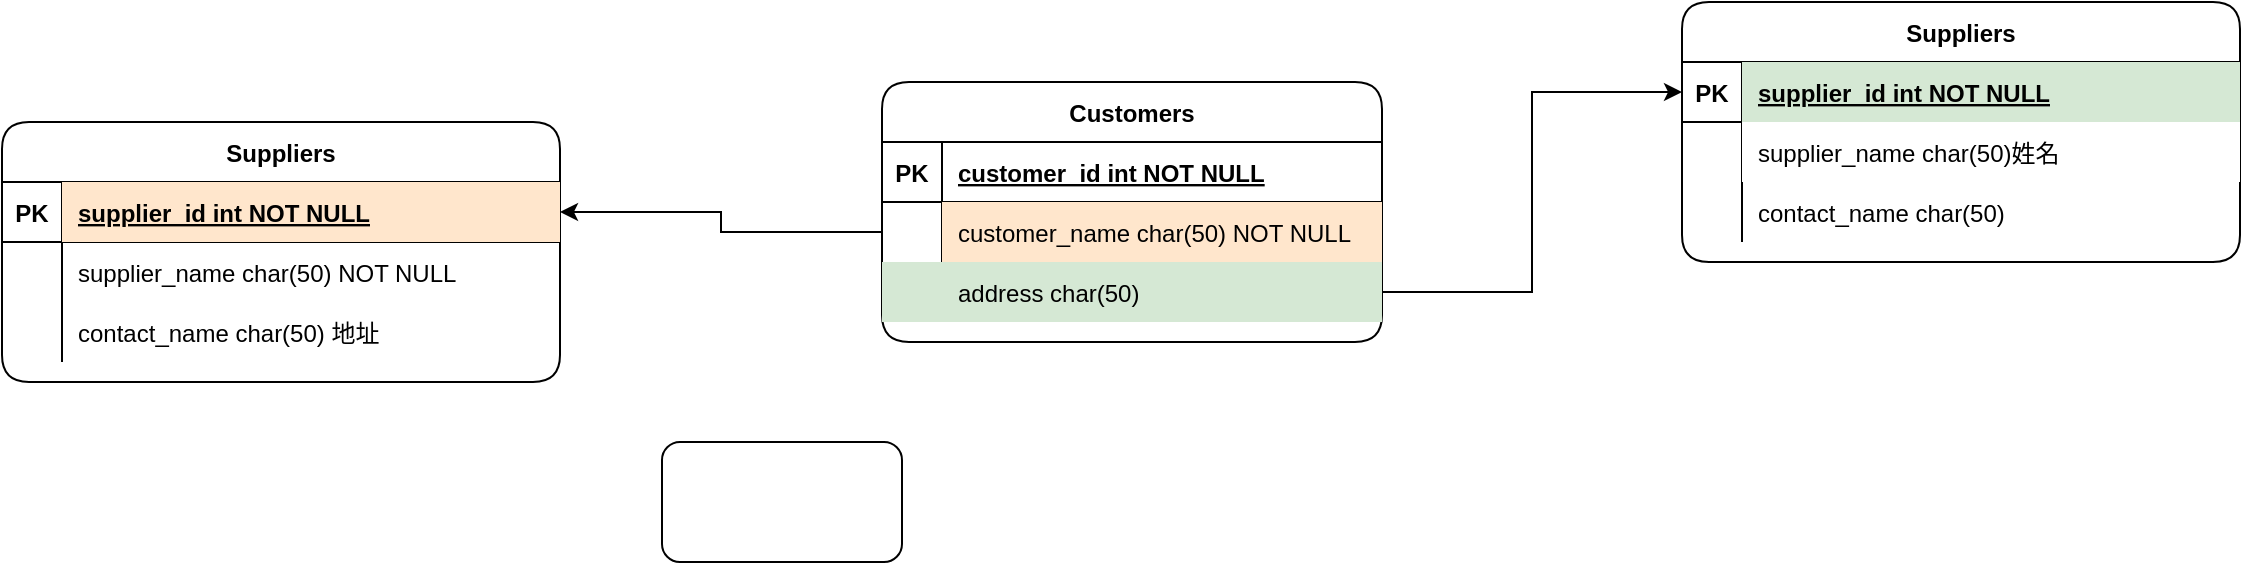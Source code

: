 <mxfile version="14.8.0" type="github"><diagram id="8qoIoQpgj1S4_5ZjB1SO" name="第 1 页"><mxGraphModel dx="1038" dy="548" grid="1" gridSize="10" guides="1" tooltips="1" connect="1" arrows="1" fold="1" page="1" pageScale="1" pageWidth="690" pageHeight="980" math="0" shadow="0"><root><mxCell id="0"/><mxCell id="1" parent="0"/><mxCell id="p7dlsiF5pYX2ZSpxD7Mj-1" value="Suppliers" style="shape=table;startSize=30;container=1;collapsible=1;childLayout=tableLayout;fixedRows=1;rowLines=0;fontStyle=1;align=center;resizeLast=1;shadow=0;rounded=1;" parent="1" vertex="1"><mxGeometry x="30" y="140" width="279" height="130" as="geometry"/></mxCell><mxCell id="p7dlsiF5pYX2ZSpxD7Mj-2" value="" style="shape=partialRectangle;collapsible=0;dropTarget=0;pointerEvents=0;fillColor=none;points=[[0,0.5],[1,0.5]];portConstraint=eastwest;top=0;left=0;right=0;bottom=1;rounded=1;" parent="p7dlsiF5pYX2ZSpxD7Mj-1" vertex="1"><mxGeometry y="30" width="279" height="30" as="geometry"/></mxCell><mxCell id="p7dlsiF5pYX2ZSpxD7Mj-3" value="PK" style="shape=partialRectangle;overflow=hidden;connectable=0;fillColor=none;top=0;left=0;bottom=0;right=0;fontStyle=1;rounded=1;" parent="p7dlsiF5pYX2ZSpxD7Mj-2" vertex="1"><mxGeometry width="30" height="30" as="geometry"/></mxCell><mxCell id="p7dlsiF5pYX2ZSpxD7Mj-4" value="supplier_id int NOT NULL " style="shape=partialRectangle;overflow=hidden;connectable=0;top=0;left=0;bottom=0;right=0;align=left;spacingLeft=6;fontStyle=5;rounded=1;fillColor=#ffe6cc;strokeColor=#d79b00;" parent="p7dlsiF5pYX2ZSpxD7Mj-2" vertex="1"><mxGeometry x="30" width="249" height="30" as="geometry"/></mxCell><mxCell id="p7dlsiF5pYX2ZSpxD7Mj-5" value="" style="shape=partialRectangle;collapsible=0;dropTarget=0;pointerEvents=0;fillColor=none;points=[[0,0.5],[1,0.5]];portConstraint=eastwest;top=0;left=0;right=0;bottom=0;rounded=1;" parent="p7dlsiF5pYX2ZSpxD7Mj-1" vertex="1"><mxGeometry y="60" width="279" height="30" as="geometry"/></mxCell><mxCell id="p7dlsiF5pYX2ZSpxD7Mj-6" value="" style="shape=partialRectangle;overflow=hidden;connectable=0;fillColor=none;top=0;left=0;bottom=0;right=0;rounded=1;" parent="p7dlsiF5pYX2ZSpxD7Mj-5" vertex="1"><mxGeometry width="30" height="30" as="geometry"/></mxCell><mxCell id="p7dlsiF5pYX2ZSpxD7Mj-7" value="supplier_name char(50) NOT NULL" style="shape=partialRectangle;overflow=hidden;connectable=0;fillColor=none;top=0;left=0;bottom=0;right=0;align=left;spacingLeft=6;rounded=1;" parent="p7dlsiF5pYX2ZSpxD7Mj-5" vertex="1"><mxGeometry x="30" width="249" height="30" as="geometry"/></mxCell><mxCell id="p7dlsiF5pYX2ZSpxD7Mj-8" value="" style="shape=partialRectangle;collapsible=0;dropTarget=0;pointerEvents=0;fillColor=none;points=[[0,0.5],[1,0.5]];portConstraint=eastwest;top=0;left=0;right=0;bottom=0;rounded=1;" parent="p7dlsiF5pYX2ZSpxD7Mj-1" vertex="1"><mxGeometry y="90" width="279" height="30" as="geometry"/></mxCell><mxCell id="p7dlsiF5pYX2ZSpxD7Mj-9" value="" style="shape=partialRectangle;overflow=hidden;connectable=0;fillColor=none;top=0;left=0;bottom=0;right=0;rounded=1;" parent="p7dlsiF5pYX2ZSpxD7Mj-8" vertex="1"><mxGeometry width="30" height="30" as="geometry"/></mxCell><mxCell id="p7dlsiF5pYX2ZSpxD7Mj-10" value="contact_name char(50) 地址" style="shape=partialRectangle;overflow=hidden;connectable=0;fillColor=none;top=0;left=0;bottom=0;right=0;align=left;spacingLeft=6;rounded=1;" parent="p7dlsiF5pYX2ZSpxD7Mj-8" vertex="1"><mxGeometry x="30" width="249" height="30" as="geometry"/></mxCell><mxCell id="p7dlsiF5pYX2ZSpxD7Mj-11" value="Customers" style="shape=table;startSize=30;container=1;collapsible=1;childLayout=tableLayout;fixedRows=1;rowLines=0;fontStyle=1;align=center;resizeLast=1;rounded=1;" parent="1" vertex="1"><mxGeometry x="470" y="120" width="250" height="130" as="geometry"/></mxCell><mxCell id="p7dlsiF5pYX2ZSpxD7Mj-12" value="" style="shape=partialRectangle;collapsible=0;dropTarget=0;pointerEvents=0;fillColor=none;points=[[0,0.5],[1,0.5]];portConstraint=eastwest;top=0;left=0;right=0;bottom=1;rounded=1;" parent="p7dlsiF5pYX2ZSpxD7Mj-11" vertex="1"><mxGeometry y="30" width="250" height="30" as="geometry"/></mxCell><mxCell id="p7dlsiF5pYX2ZSpxD7Mj-13" value="PK" style="shape=partialRectangle;overflow=hidden;connectable=0;fillColor=none;top=0;left=0;bottom=0;right=0;fontStyle=1;rounded=1;" parent="p7dlsiF5pYX2ZSpxD7Mj-12" vertex="1"><mxGeometry width="30" height="30" as="geometry"/></mxCell><mxCell id="p7dlsiF5pYX2ZSpxD7Mj-14" value="customer_id int NOT NULL " style="shape=partialRectangle;overflow=hidden;connectable=0;fillColor=none;top=0;left=0;bottom=0;right=0;align=left;spacingLeft=6;fontStyle=5;rounded=1;" parent="p7dlsiF5pYX2ZSpxD7Mj-12" vertex="1"><mxGeometry x="30" width="220" height="30" as="geometry"/></mxCell><mxCell id="p7dlsiF5pYX2ZSpxD7Mj-15" value="" style="shape=partialRectangle;collapsible=0;dropTarget=0;pointerEvents=0;fillColor=none;points=[[0,0.5],[1,0.5]];portConstraint=eastwest;top=0;left=0;right=0;bottom=0;rounded=1;" parent="p7dlsiF5pYX2ZSpxD7Mj-11" vertex="1"><mxGeometry y="60" width="250" height="30" as="geometry"/></mxCell><mxCell id="p7dlsiF5pYX2ZSpxD7Mj-16" value="" style="shape=partialRectangle;overflow=hidden;connectable=0;fillColor=none;top=0;left=0;bottom=0;right=0;rounded=1;" parent="p7dlsiF5pYX2ZSpxD7Mj-15" vertex="1"><mxGeometry width="30" height="30" as="geometry"/></mxCell><mxCell id="p7dlsiF5pYX2ZSpxD7Mj-17" value="customer_name char(50) NOT NULL" style="shape=partialRectangle;overflow=hidden;connectable=0;top=0;left=0;bottom=0;right=0;align=left;spacingLeft=6;rounded=1;fillColor=#ffe6cc;strokeColor=#d79b00;" parent="p7dlsiF5pYX2ZSpxD7Mj-15" vertex="1"><mxGeometry x="30" width="220" height="30" as="geometry"/></mxCell><mxCell id="p7dlsiF5pYX2ZSpxD7Mj-18" value="" style="shape=partialRectangle;collapsible=0;dropTarget=0;pointerEvents=0;fillColor=#d5e8d4;points=[[0,0.5],[1,0.5]];portConstraint=eastwest;top=0;left=0;right=0;bottom=0;rounded=1;strokeColor=#82b366;" parent="p7dlsiF5pYX2ZSpxD7Mj-11" vertex="1"><mxGeometry y="90" width="250" height="30" as="geometry"/></mxCell><mxCell id="p7dlsiF5pYX2ZSpxD7Mj-19" value="" style="shape=partialRectangle;overflow=hidden;connectable=0;fillColor=none;top=0;left=0;bottom=0;right=0;rounded=1;" parent="p7dlsiF5pYX2ZSpxD7Mj-18" vertex="1"><mxGeometry width="30" height="30" as="geometry"/></mxCell><mxCell id="p7dlsiF5pYX2ZSpxD7Mj-20" value="address char(50)" style="shape=partialRectangle;overflow=hidden;connectable=0;top=0;left=0;bottom=0;right=0;align=left;spacingLeft=6;rounded=1;fillColor=#d5e8d4;strokeColor=#82b366;" parent="p7dlsiF5pYX2ZSpxD7Mj-18" vertex="1"><mxGeometry x="30" width="220" height="30" as="geometry"/></mxCell><mxCell id="p7dlsiF5pYX2ZSpxD7Mj-31" value="Suppliers" style="shape=table;startSize=30;container=1;collapsible=1;childLayout=tableLayout;fixedRows=1;rowLines=0;fontStyle=1;align=center;resizeLast=1;rounded=1;" parent="1" vertex="1"><mxGeometry x="870" y="80" width="279" height="130" as="geometry"/></mxCell><mxCell id="p7dlsiF5pYX2ZSpxD7Mj-32" value="" style="shape=partialRectangle;collapsible=0;dropTarget=0;pointerEvents=0;fillColor=none;points=[[0,0.5],[1,0.5]];portConstraint=eastwest;top=0;left=0;right=0;bottom=1;rounded=1;" parent="p7dlsiF5pYX2ZSpxD7Mj-31" vertex="1"><mxGeometry y="30" width="279" height="30" as="geometry"/></mxCell><mxCell id="p7dlsiF5pYX2ZSpxD7Mj-33" value="PK" style="shape=partialRectangle;overflow=hidden;connectable=0;fillColor=none;top=0;left=0;bottom=0;right=0;fontStyle=1;rounded=1;" parent="p7dlsiF5pYX2ZSpxD7Mj-32" vertex="1"><mxGeometry width="30" height="30" as="geometry"/></mxCell><mxCell id="p7dlsiF5pYX2ZSpxD7Mj-34" value="supplier_id int NOT NULL " style="shape=partialRectangle;overflow=hidden;connectable=0;top=0;left=0;bottom=0;right=0;align=left;spacingLeft=6;fontStyle=5;rounded=1;fillColor=#d5e8d4;strokeColor=#82b366;" parent="p7dlsiF5pYX2ZSpxD7Mj-32" vertex="1"><mxGeometry x="30" width="249" height="30" as="geometry"/></mxCell><mxCell id="p7dlsiF5pYX2ZSpxD7Mj-35" value="" style="shape=partialRectangle;collapsible=0;dropTarget=0;pointerEvents=0;fillColor=none;points=[[0,0.5],[1,0.5]];portConstraint=eastwest;top=0;left=0;right=0;bottom=0;rounded=1;" parent="p7dlsiF5pYX2ZSpxD7Mj-31" vertex="1"><mxGeometry y="60" width="279" height="30" as="geometry"/></mxCell><mxCell id="p7dlsiF5pYX2ZSpxD7Mj-36" value="" style="shape=partialRectangle;overflow=hidden;connectable=0;fillColor=none;top=0;left=0;bottom=0;right=0;rounded=1;" parent="p7dlsiF5pYX2ZSpxD7Mj-35" vertex="1"><mxGeometry width="30" height="30" as="geometry"/></mxCell><mxCell id="p7dlsiF5pYX2ZSpxD7Mj-37" value="supplier_name char(50)姓名" style="shape=partialRectangle;overflow=hidden;connectable=0;top=0;left=0;bottom=0;right=0;align=left;spacingLeft=6;rounded=1;" parent="p7dlsiF5pYX2ZSpxD7Mj-35" vertex="1"><mxGeometry x="30" width="249" height="30" as="geometry"/></mxCell><mxCell id="p7dlsiF5pYX2ZSpxD7Mj-38" value="" style="shape=partialRectangle;collapsible=0;dropTarget=0;pointerEvents=0;fillColor=none;points=[[0,0.5],[1,0.5]];portConstraint=eastwest;top=0;left=0;right=0;bottom=0;rounded=1;" parent="p7dlsiF5pYX2ZSpxD7Mj-31" vertex="1"><mxGeometry y="90" width="279" height="30" as="geometry"/></mxCell><mxCell id="p7dlsiF5pYX2ZSpxD7Mj-39" value="" style="shape=partialRectangle;overflow=hidden;connectable=0;fillColor=none;top=0;left=0;bottom=0;right=0;rounded=1;" parent="p7dlsiF5pYX2ZSpxD7Mj-38" vertex="1"><mxGeometry width="30" height="30" as="geometry"/></mxCell><mxCell id="p7dlsiF5pYX2ZSpxD7Mj-40" value="contact_name char(50)" style="shape=partialRectangle;overflow=hidden;connectable=0;fillColor=none;top=0;left=0;bottom=0;right=0;align=left;spacingLeft=6;rounded=1;" parent="p7dlsiF5pYX2ZSpxD7Mj-38" vertex="1"><mxGeometry x="30" width="249" height="30" as="geometry"/></mxCell><mxCell id="p7dlsiF5pYX2ZSpxD7Mj-42" style="edgeStyle=orthogonalEdgeStyle;rounded=0;orthogonalLoop=1;jettySize=auto;html=1;entryX=1;entryY=0.5;entryDx=0;entryDy=0;" parent="1" source="p7dlsiF5pYX2ZSpxD7Mj-15" target="p7dlsiF5pYX2ZSpxD7Mj-2" edge="1"><mxGeometry relative="1" as="geometry"/></mxCell><mxCell id="p7dlsiF5pYX2ZSpxD7Mj-45" style="edgeStyle=orthogonalEdgeStyle;rounded=0;orthogonalLoop=1;jettySize=auto;html=1;entryX=0;entryY=0.5;entryDx=0;entryDy=0;" parent="1" source="p7dlsiF5pYX2ZSpxD7Mj-18" target="p7dlsiF5pYX2ZSpxD7Mj-32" edge="1"><mxGeometry relative="1" as="geometry"/></mxCell><mxCell id="uVxwfohnD0L0M0cPteam-1" value="" style="whiteSpace=wrap;html=1;rounded=1;" parent="1" vertex="1"><mxGeometry x="360" y="300" width="120" height="60" as="geometry"/></mxCell></root></mxGraphModel></diagram></mxfile>
